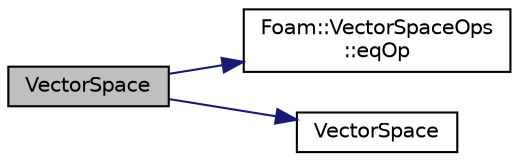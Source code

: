 digraph "VectorSpace"
{
  bgcolor="transparent";
  edge [fontname="Helvetica",fontsize="10",labelfontname="Helvetica",labelfontsize="10"];
  node [fontname="Helvetica",fontsize="10",shape=record];
  rankdir="LR";
  Node1 [label="VectorSpace",height=0.2,width=0.4,color="black", fillcolor="grey75", style="filled", fontcolor="black"];
  Node1 -> Node2 [color="midnightblue",fontsize="10",style="solid",fontname="Helvetica"];
  Node2 [label="Foam::VectorSpaceOps\l::eqOp",height=0.2,width=0.4,color="black",URL="$a02890.html#abe9399417fd1a4850ba1d327a37f36c7"];
  Node1 -> Node3 [color="midnightblue",fontsize="10",style="solid",fontname="Helvetica"];
  Node3 [label="VectorSpace",height=0.2,width=0.4,color="black",URL="$a02889.html#a4b26dd3c6b85d4cef2a0d702bea1c3d4",tooltip="Construct null. "];
}
